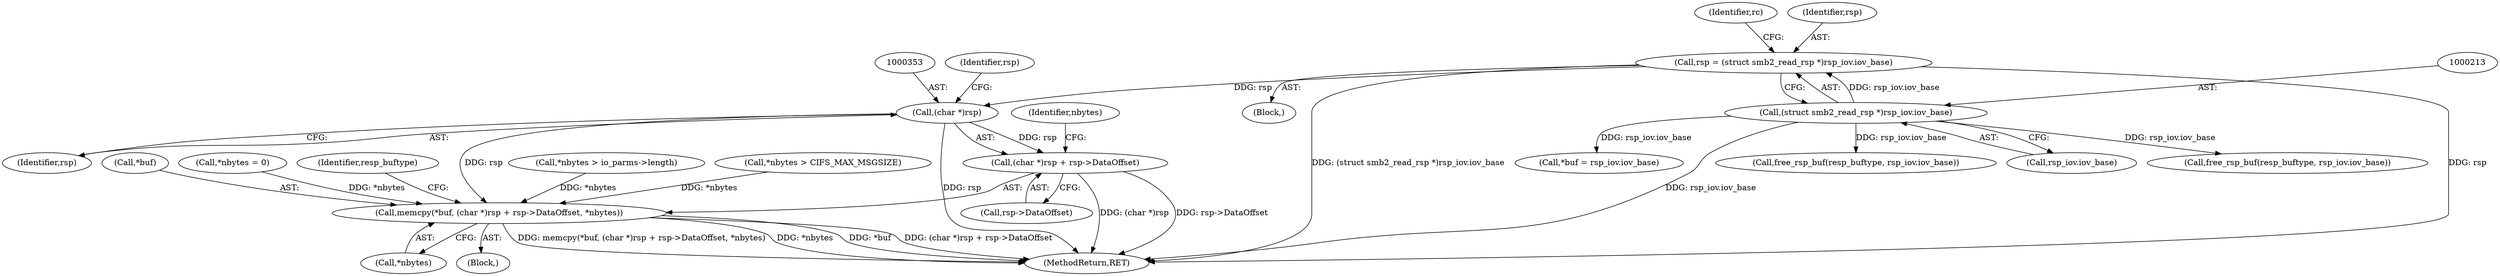 digraph "0_linux_088aaf17aa79300cab14dbee2569c58cfafd7d6e@pointer" {
"1000210" [label="(Call,rsp = (struct smb2_read_rsp *)rsp_iov.iov_base)"];
"1000212" [label="(Call,(struct smb2_read_rsp *)rsp_iov.iov_base)"];
"1000352" [label="(Call,(char *)rsp)"];
"1000348" [label="(Call,memcpy(*buf, (char *)rsp + rsp->DataOffset, *nbytes))"];
"1000351" [label="(Call,(char *)rsp + rsp->DataOffset)"];
"1000214" [label="(Call,rsp_iov.iov_base)"];
"1000218" [label="(Identifier,rc)"];
"1000321" [label="(Call,*nbytes > io_parms->length)"];
"1000211" [label="(Identifier,rsp)"];
"1000359" [label="(Identifier,nbytes)"];
"1000317" [label="(Call,*nbytes > CIFS_MAX_MSGSIZE)"];
"1000349" [label="(Call,*buf)"];
"1000106" [label="(Block,)"];
"1000212" [label="(Call,(struct smb2_read_rsp *)rsp_iov.iov_base)"];
"1000356" [label="(Identifier,rsp)"];
"1000358" [label="(Call,*nbytes)"];
"1000273" [label="(Call,free_rsp_buf(resp_buftype, rsp_iov.iov_base))"];
"1000210" [label="(Call,rsp = (struct smb2_read_rsp *)rsp_iov.iov_base)"];
"1000371" [label="(Call,*buf = rsp_iov.iov_base)"];
"1000352" [label="(Call,(char *)rsp)"];
"1000354" [label="(Identifier,rsp)"];
"1000355" [label="(Call,rsp->DataOffset)"];
"1000340" [label="(Call,*nbytes = 0)"];
"1000348" [label="(Call,memcpy(*buf, (char *)rsp + rsp->DataOffset, *nbytes))"];
"1000361" [label="(Identifier,resp_buftype)"];
"1000351" [label="(Call,(char *)rsp + rsp->DataOffset)"];
"1000396" [label="(MethodReturn,RET)"];
"1000360" [label="(Call,free_rsp_buf(resp_buftype, rsp_iov.iov_base))"];
"1000347" [label="(Block,)"];
"1000210" -> "1000106"  [label="AST: "];
"1000210" -> "1000212"  [label="CFG: "];
"1000211" -> "1000210"  [label="AST: "];
"1000212" -> "1000210"  [label="AST: "];
"1000218" -> "1000210"  [label="CFG: "];
"1000210" -> "1000396"  [label="DDG: (struct smb2_read_rsp *)rsp_iov.iov_base"];
"1000210" -> "1000396"  [label="DDG: rsp"];
"1000212" -> "1000210"  [label="DDG: rsp_iov.iov_base"];
"1000210" -> "1000352"  [label="DDG: rsp"];
"1000212" -> "1000214"  [label="CFG: "];
"1000213" -> "1000212"  [label="AST: "];
"1000214" -> "1000212"  [label="AST: "];
"1000212" -> "1000396"  [label="DDG: rsp_iov.iov_base"];
"1000212" -> "1000273"  [label="DDG: rsp_iov.iov_base"];
"1000212" -> "1000360"  [label="DDG: rsp_iov.iov_base"];
"1000212" -> "1000371"  [label="DDG: rsp_iov.iov_base"];
"1000352" -> "1000351"  [label="AST: "];
"1000352" -> "1000354"  [label="CFG: "];
"1000353" -> "1000352"  [label="AST: "];
"1000354" -> "1000352"  [label="AST: "];
"1000356" -> "1000352"  [label="CFG: "];
"1000352" -> "1000396"  [label="DDG: rsp"];
"1000352" -> "1000348"  [label="DDG: rsp"];
"1000352" -> "1000351"  [label="DDG: rsp"];
"1000348" -> "1000347"  [label="AST: "];
"1000348" -> "1000358"  [label="CFG: "];
"1000349" -> "1000348"  [label="AST: "];
"1000351" -> "1000348"  [label="AST: "];
"1000358" -> "1000348"  [label="AST: "];
"1000361" -> "1000348"  [label="CFG: "];
"1000348" -> "1000396"  [label="DDG: *buf"];
"1000348" -> "1000396"  [label="DDG: (char *)rsp + rsp->DataOffset"];
"1000348" -> "1000396"  [label="DDG: memcpy(*buf, (char *)rsp + rsp->DataOffset, *nbytes)"];
"1000348" -> "1000396"  [label="DDG: *nbytes"];
"1000317" -> "1000348"  [label="DDG: *nbytes"];
"1000321" -> "1000348"  [label="DDG: *nbytes"];
"1000340" -> "1000348"  [label="DDG: *nbytes"];
"1000351" -> "1000355"  [label="CFG: "];
"1000355" -> "1000351"  [label="AST: "];
"1000359" -> "1000351"  [label="CFG: "];
"1000351" -> "1000396"  [label="DDG: (char *)rsp"];
"1000351" -> "1000396"  [label="DDG: rsp->DataOffset"];
}
